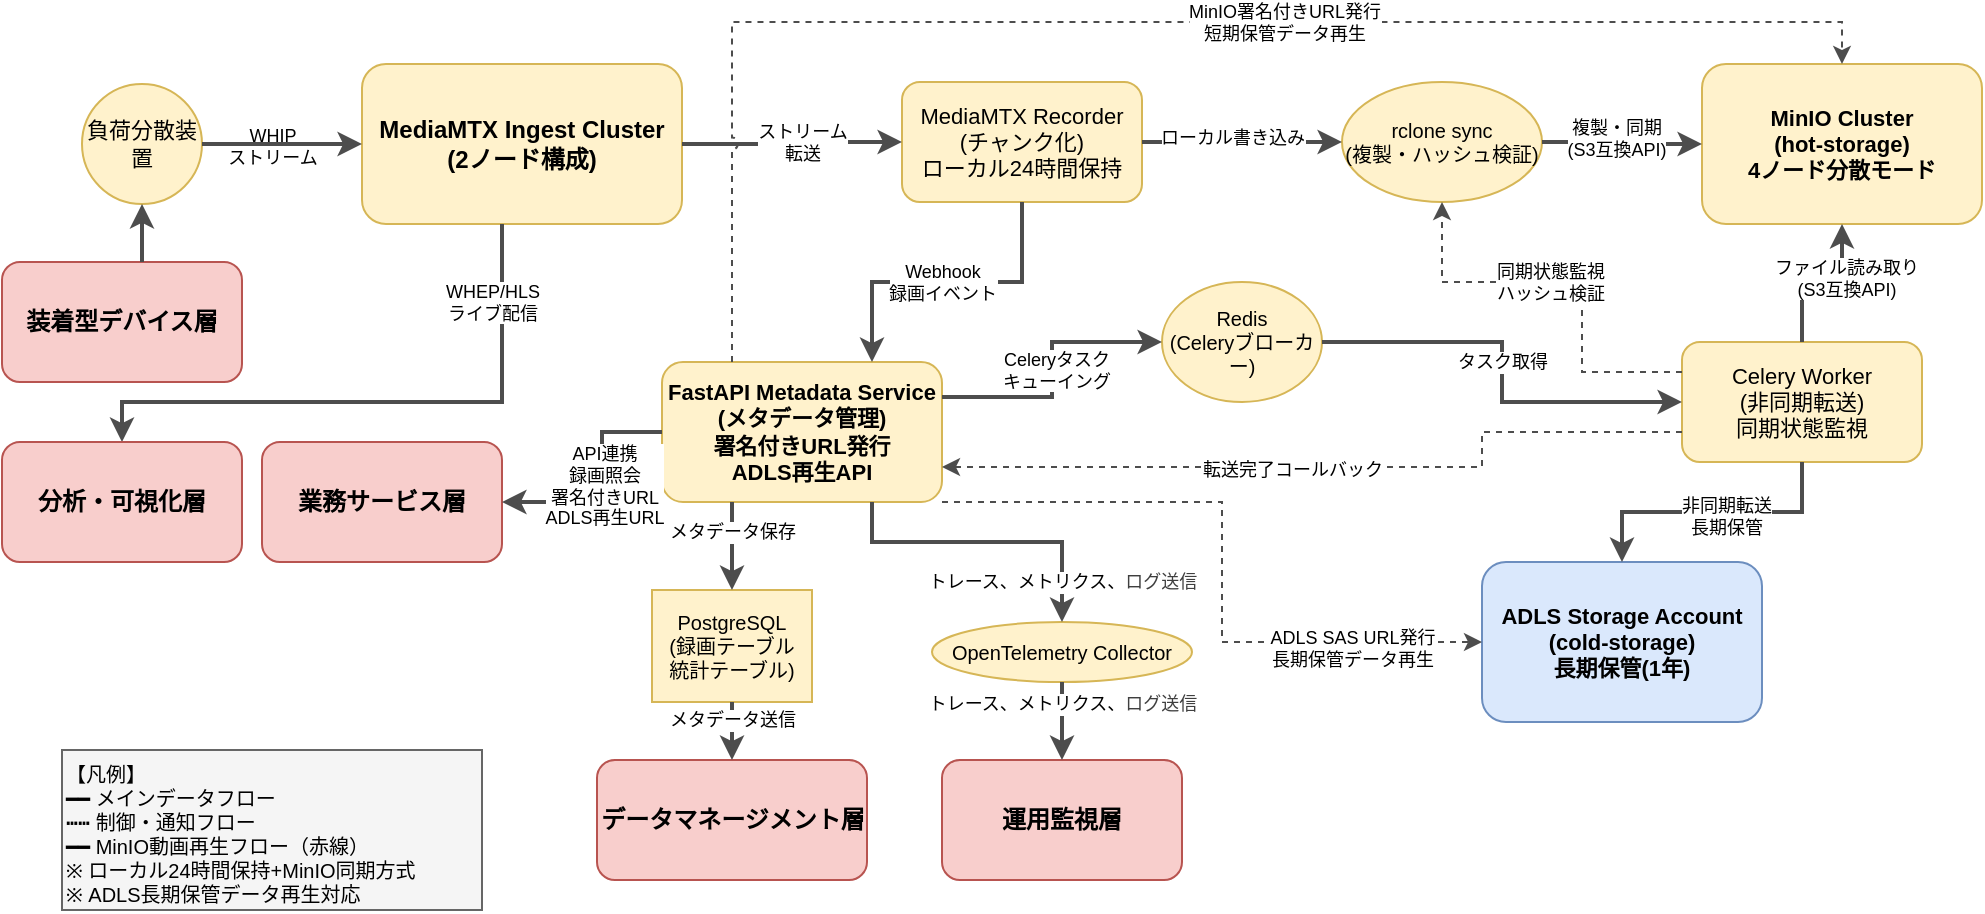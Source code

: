 <mxfile>
    <diagram name="配信・記録層システム関連図" id="streaming-recording-system">
        <mxGraphModel dx="748" dy="674" grid="1" gridSize="10" guides="1" tooltips="1" connect="1" arrows="1" fold="1" page="1" pageScale="1" pageWidth="1169" pageHeight="827" background="#ffffff" math="0" shadow="0">
            <root>
                <mxCell id="0"/>
                <mxCell id="1" parent="0"/>
                <mxCell id="thinklet-device" value="装着型デバイス層" style="rounded=1;whiteSpace=wrap;html=1;fillColor=#f8cecc;strokeColor=#b85450;fontSize=12;fontStyle=1" parent="1" vertex="1">
                    <mxGeometry x="70" y="170" width="120" height="60" as="geometry"/>
                </mxCell>
                <mxCell id="mediamtx-cluster" value="MediaMTX Ingest Cluster&#xa;(2ノード構成)" style="rounded=1;whiteSpace=wrap;html=1;fillColor=#fff2cc;strokeColor=#d6b656;fontSize=12;fontStyle=1" parent="1" vertex="1">
                    <mxGeometry x="250" y="71" width="160" height="80" as="geometry"/>
                </mxCell>
                <mxCell id="load-balancer" value="負荷分散装置" style="ellipse;whiteSpace=wrap;html=1;fillColor=#fff2cc;strokeColor=#d6b656;fontSize=11" parent="1" vertex="1">
                    <mxGeometry x="110" y="81" width="60" height="60" as="geometry"/>
                </mxCell>
                <mxCell id="mediamtx-recorder" value="MediaMTX Recorder&#xa;(チャンク化)&#xa;ローカル24時間保持" style="rounded=1;whiteSpace=wrap;html=1;fillColor=#fff2cc;strokeColor=#d6b656;fontSize=11" parent="1" vertex="1">
                    <mxGeometry x="520" y="80" width="120" height="60" as="geometry"/>
                </mxCell>
                <mxCell id="rclone-sync" value="rclone sync&#xa;(複製・ハッシュ検証)" style="ellipse;whiteSpace=wrap;html=1;fillColor=#fff2cc;strokeColor=#d6b656;fontSize=10" parent="1" vertex="1">
                    <mxGeometry x="740" y="80" width="100" height="60" as="geometry"/>
                </mxCell>
                <mxCell id="minio-cluster" value="MinIO Cluster&#xa;(hot-storage)&#xa;4ノード分散モード" style="rounded=1;whiteSpace=wrap;html=1;fillColor=#fff2cc;strokeColor=#d6b656;fontSize=11;fontStyle=1" parent="1" vertex="1">
                    <mxGeometry x="920" y="71" width="140" height="80" as="geometry"/>
                </mxCell>
                <mxCell id="fastapi-service" value="FastAPI Metadata Service&#xa;(メタデータ管理)&#xa;署名付きURL発行&#xa;ADLS再生API" style="rounded=1;whiteSpace=wrap;html=1;fillColor=#fff2cc;strokeColor=#d6b656;fontSize=11;fontStyle=1" parent="1" vertex="1">
                    <mxGeometry x="400" y="220" width="140" height="70" as="geometry"/>
                </mxCell>
                <mxCell id="postgresql" value="PostgreSQL&#xa;(録画テーブル&#xa;統計テーブル)" style="cylinder3;whiteSpace=wrap;html=1;boundedLbl=1;backgroundOutline=1;size=15;fillColor=#fff2cc;strokeColor=#d6b656;fontSize=10" parent="1" vertex="1">
                    <mxGeometry x="395" y="334" width="80" height="56" as="geometry"/>
                </mxCell>
                <mxCell id="celery-worker" value="Celery Worker&lt;div&gt;(非同期転送)&lt;/div&gt;&lt;div&gt;同期状態監視&lt;/div&gt;" style="rounded=1;whiteSpace=wrap;html=1;fillColor=#fff2cc;strokeColor=#d6b656;fontSize=11" parent="1" vertex="1">
                    <mxGeometry x="910" y="210" width="120" height="60" as="geometry"/>
                </mxCell>
                <mxCell id="redis-broker" value="Redis&lt;div&gt;(Celeryブローカー)&lt;/div&gt;" style="ellipse;whiteSpace=wrap;html=1;fillColor=#fff2cc;strokeColor=#d6b656;fontSize=10" parent="1" vertex="1">
                    <mxGeometry x="650" y="180" width="80" height="60" as="geometry"/>
                </mxCell>
                <mxCell id="adls-storage" value="ADLS Storage Account&#xa;(cold-storage)&#xa;長期保管(1年)" style="rounded=1;whiteSpace=wrap;html=1;fillColor=#dae8fc;strokeColor=#6c8ebf;fontSize=11;fontStyle=1" parent="1" vertex="1">
                    <mxGeometry x="810" y="320" width="140" height="80" as="geometry"/>
                </mxCell>
                <mxCell id="opentelemetry" value="OpenTelemetry Collector" style="ellipse;whiteSpace=wrap;html=1;fillColor=#fff2cc;strokeColor=#d6b656;fontSize=10" parent="1" vertex="1">
                    <mxGeometry x="535" y="350" width="130" height="30" as="geometry"/>
                </mxCell>
                <mxCell id="business-service" value="業務サービス層" style="rounded=1;whiteSpace=wrap;html=1;fillColor=#f8cecc;strokeColor=#b85450;fontSize=12;fontStyle=1" parent="1" vertex="1">
                    <mxGeometry x="200" y="260" width="120" height="60" as="geometry"/>
                </mxCell>
                <mxCell id="edge1" style="edgeStyle=elbowEdgeStyle;rounded=0;orthogonalLoop=1;jettySize=auto;html=1;strokeWidth=2;strokeColor=#4D4D4D;entryX=0.5;entryY=1;entryDx=0;entryDy=0;" parent="1" source="thinklet-device" target="load-balancer" edge="1">
                    <mxGeometry relative="1" as="geometry"/>
                </mxCell>
                <mxCell id="edge1-label" value="WHIP&#xa;ストリーム" style="edgeLabel;html=1;align=center;verticalAlign=middle;resizable=0;points=[];fontSize=9;" parent="edge1" vertex="1" connectable="0">
                    <mxGeometry x="-0.2" y="-1" relative="1" as="geometry">
                        <mxPoint x="64" y="-47" as="offset"/>
                    </mxGeometry>
                </mxCell>
                <mxCell id="edge2" style="edgeStyle=orthogonalEdgeStyle;rounded=0;orthogonalLoop=1;jettySize=auto;html=1;strokeWidth=2;strokeColor=#4D4D4D;" parent="1" source="load-balancer" target="mediamtx-cluster" edge="1">
                    <mxGeometry relative="1" as="geometry"/>
                </mxCell>
                <mxCell id="edge3" style="edgeStyle=orthogonalEdgeStyle;rounded=0;orthogonalLoop=1;jettySize=auto;html=1;strokeWidth=2;strokeColor=#4D4D4D;" parent="1" source="mediamtx-cluster" target="mediamtx-recorder" edge="1">
                    <mxGeometry relative="1" as="geometry"/>
                </mxCell>
                <mxCell id="edge3-label" value="ストリーム&#xa;転送" style="edgeLabel;html=1;align=center;verticalAlign=middle;resizable=0;points=[];fontSize=9;" parent="edge3" vertex="1" connectable="0">
                    <mxGeometry x="-0.1" y="2" relative="1" as="geometry">
                        <mxPoint x="10" y="1" as="offset"/>
                    </mxGeometry>
                </mxCell>
                <mxCell id="edge4" style="edgeStyle=orthogonalEdgeStyle;rounded=0;orthogonalLoop=1;jettySize=auto;html=1;strokeWidth=2;strokeColor=#4D4D4D;" parent="1" source="mediamtx-recorder" target="rclone-sync" edge="1">
                    <mxGeometry relative="1" as="geometry"/>
                </mxCell>
                <mxCell id="edge4-label" value="ローカル書き込み" style="edgeLabel;html=1;align=center;verticalAlign=middle;resizable=0;points=[];fontSize=9;" parent="edge4" vertex="1" connectable="0">
                    <mxGeometry x="-0.1" y="2" relative="1" as="geometry">
                        <mxPoint as="offset"/>
                    </mxGeometry>
                </mxCell>
                <mxCell id="edge4-2" style="edgeStyle=orthogonalEdgeStyle;rounded=0;orthogonalLoop=1;jettySize=auto;html=1;strokeWidth=2;strokeColor=#4D4D4D;" edge="1" parent="1" source="rclone-sync" target="minio-cluster">
                    <mxGeometry relative="1" as="geometry"/>
                </mxCell>
                <mxCell id="edge4-2-label" value="複製・同期&#xa;(S3互換API)" style="edgeLabel;html=1;align=center;verticalAlign=middle;resizable=0;points=[];fontSize=9;" connectable="0" vertex="1" parent="edge4-2">
                    <mxGeometry x="-0.1" y="2" relative="1" as="geometry">
                        <mxPoint as="offset"/>
                    </mxGeometry>
                </mxCell>
                <mxCell id="edge5" style="edgeStyle=orthogonalEdgeStyle;rounded=0;orthogonalLoop=1;jettySize=auto;html=1;strokeWidth=2;strokeColor=#4D4D4D;jumpStyle=line;jumpSize=10;entryX=0.75;entryY=0;entryDx=0;entryDy=0;" parent="1" source="mediamtx-recorder" target="fastapi-service" edge="1">
                    <mxGeometry relative="1" as="geometry">
                        <Array as="points"/>
                    </mxGeometry>
                </mxCell>
                <mxCell id="edge5-label" value="Webhook&#xa;録画イベント" style="edgeLabel;html=1;align=center;verticalAlign=middle;resizable=0;points=[];fontSize=9;" parent="edge5" vertex="1" connectable="0">
                    <mxGeometry x="0.1" y="1" relative="1" as="geometry">
                        <mxPoint x="5" y="-1" as="offset"/>
                    </mxGeometry>
                </mxCell>
                <mxCell id="edge6" style="edgeStyle=elbowEdgeStyle;rounded=0;orthogonalLoop=1;jettySize=auto;html=1;strokeWidth=2;strokeColor=#4D4D4D;exitX=0.25;exitY=1;exitDx=0;exitDy=0;entryX=0.5;entryY=0;entryDx=0;entryDy=0;elbow=vertical;" parent="1" source="fastapi-service" target="postgresql" edge="1">
                    <mxGeometry relative="1" as="geometry"/>
                </mxCell>
                <mxCell id="edge6-label" value="メタデータ保存" style="edgeLabel;html=1;align=center;verticalAlign=middle;resizable=0;points=[];fontSize=9;" parent="edge6" vertex="1" connectable="0">
                    <mxGeometry x="0.2" y="1" relative="1" as="geometry">
                        <mxPoint x="-1" y="-12" as="offset"/>
                    </mxGeometry>
                </mxCell>
                <mxCell id="edge15" style="edgeStyle=elbowEdgeStyle;rounded=0;orthogonalLoop=1;jettySize=auto;html=1;strokeWidth=2;strokeColor=#4D4D4D;entryX=0;entryY=0.5;entryDx=0;entryDy=0;exitX=1;exitY=0.25;exitDx=0;exitDy=0;" parent="1" source="fastapi-service" target="redis-broker" edge="1">
                    <mxGeometry relative="1" as="geometry"/>
                </mxCell>
                <mxCell id="edge15-label" value="Celeryタスク&#xa;キューイング" style="edgeLabel;html=1;align=center;verticalAlign=middle;resizable=0;points=[];fontSize=9;" parent="edge15" connectable="0" vertex="1">
                    <mxGeometry x="0.1" y="1" relative="1" as="geometry">
                        <mxPoint x="3" y="7" as="offset"/>
                    </mxGeometry>
                </mxCell>
                <mxCell id="edge16" style="edgeStyle=elbowEdgeStyle;rounded=0;orthogonalLoop=1;jettySize=auto;html=1;strokeWidth=2;strokeColor=#4D4D4D;entryX=0;entryY=0.5;entryDx=0;entryDy=0;" parent="1" source="redis-broker" target="celery-worker" edge="1">
                    <mxGeometry relative="1" as="geometry"/>
                </mxCell>
                <mxCell id="edge16-label" value="タスク取得" style="edgeLabel;html=1;align=center;verticalAlign=middle;resizable=0;points=[];fontSize=9;" parent="edge16" connectable="0" vertex="1">
                    <mxGeometry x="-0.1" y="2" relative="1" as="geometry">
                        <mxPoint x="-2" y="5" as="offset"/>
                    </mxGeometry>
                </mxCell>
                <mxCell id="edge7" style="edgeStyle=elbowEdgeStyle;rounded=0;orthogonalLoop=1;jettySize=auto;html=1;strokeWidth=2;strokeColor=#4D4D4D;entryX=0.5;entryY=1;entryDx=0;entryDy=0;exitX=0.5;exitY=0;exitDx=0;exitDy=0;elbow=vertical;" parent="1" source="celery-worker" target="minio-cluster" edge="1">
                    <mxGeometry relative="1" as="geometry"/>
                </mxCell>
                <mxCell id="edge7-label" value="ファイル読み取り&#xa;(S3互換API)" style="edgeLabel;html=1;align=center;verticalAlign=middle;resizable=0;points=[];fontSize=9;" parent="edge7" vertex="1" connectable="0">
                    <mxGeometry x="0.1" y="1" relative="1" as="geometry">
                        <mxPoint x="8" y="-2" as="offset"/>
                    </mxGeometry>
                </mxCell>
                <mxCell id="edge7-2" style="edgeStyle=orthogonalEdgeStyle;rounded=0;orthogonalLoop=1;jettySize=auto;html=1;strokeWidth=1;strokeColor=#4D4D4D;dashed=1;entryX=0.5;entryY=1;entryDx=0;entryDy=0;exitX=0;exitY=0.25;exitDx=0;exitDy=0;elbow=vertical;" edge="1" parent="1" source="celery-worker" target="rclone-sync">
                    <mxGeometry relative="1" as="geometry">
                        <Array as="points">
                            <mxPoint x="860" y="225"/>
                            <mxPoint x="860" y="180"/>
                            <mxPoint x="790" y="180"/>
                        </Array>
                    </mxGeometry>
                </mxCell>
                <mxCell id="edge7-2-label" value="同期状態監視&#xa;ハッシュ検証" style="edgeLabel;html=1;align=center;verticalAlign=middle;resizable=0;points=[];fontSize=9;" connectable="0" vertex="1" parent="edge7-2">
                    <mxGeometry x="0.1" y="1" relative="1" as="geometry">
                        <mxPoint x="2" y="-1" as="offset"/>
                    </mxGeometry>
                </mxCell>
                <mxCell id="edge8" style="edgeStyle=orthogonalEdgeStyle;rounded=0;orthogonalLoop=1;jettySize=auto;html=1;strokeWidth=2;strokeColor=#4D4D4D;" parent="1" source="celery-worker" target="adls-storage" edge="1">
                    <mxGeometry relative="1" as="geometry"/>
                </mxCell>
                <mxCell id="edge8-label" value="非同期転送&#xa;長期保管" style="edgeLabel;html=1;align=center;verticalAlign=middle;resizable=0;points=[];fontSize=9;" parent="edge8" vertex="1" connectable="0">
                    <mxGeometry x="-0.1" y="2" relative="1" as="geometry">
                        <mxPoint as="offset"/>
                    </mxGeometry>
                </mxCell>
                <mxCell id="edge8-2" style="edgeStyle=elbowEdgeStyle;rounded=0;orthogonalLoop=1;jettySize=auto;html=1;strokeWidth=1;strokeColor=#4D4D4D;dashed=1;entryX=0;entryY=0.5;entryDx=0;entryDy=0;exitX=1;exitY=1;exitDx=0;exitDy=0;" edge="1" parent="1" source="fastapi-service" target="adls-storage">
                    <mxGeometry relative="1" as="geometry">
                        <Array as="points">
                            <mxPoint x="680" y="320"/>
                        </Array>
                    </mxGeometry>
                </mxCell>
                <mxCell id="edge8-2-label" value="ADLS SAS URL発行&#xa;長期保管データ再生" style="edgeLabel;html=1;align=center;verticalAlign=middle;resizable=0;points=[];fontSize=9;" connectable="0" vertex="1" parent="edge8-2">
                    <mxGeometry x="0.1" y="1" relative="1" as="geometry">
                        <mxPoint x="64" y="26" as="offset"/>
                    </mxGeometry>
                </mxCell>
                <mxCell id="edge8-3" style="edgeStyle=orthogonalEdgeStyle;rounded=0;orthogonalLoop=1;jettySize=auto;html=1;strokeWidth=1;strokeColor=#4D4D4D;dashed=1;entryX=0.5;entryY=0;entryDx=0;entryDy=0;exitX=0.25;exitY=0;exitDx=0;exitDy=0;jumpStyle=arc;" edge="1" parent="1" source="fastapi-service" target="minio-cluster">
                    <mxGeometry relative="1" as="geometry">
                        <Array as="points">
                            <mxPoint x="435" y="50"/>
                            <mxPoint x="990" y="50"/>
                        </Array>
                    </mxGeometry>
                </mxCell>
                <mxCell id="edge8-3-label" value="MinIO署名付きURL発行&#xa;短期保管データ再生" style="edgeLabel;html=1;align=center;verticalAlign=middle;resizable=0;points=[];fontSize=9;" connectable="0" vertex="1" parent="edge8-3">
                    <mxGeometry x="0.1" y="1" relative="1" as="geometry">
                        <mxPoint x="35" y="1" as="offset"/>
                    </mxGeometry>
                </mxCell>
                <mxCell id="edge9" style="edgeStyle=orthogonalEdgeStyle;rounded=0;orthogonalLoop=1;jettySize=auto;html=1;strokeWidth=1;strokeColor=#4D4D4D;dashed=1;jumpStyle=line;jumpSize=10;entryX=1;entryY=0.75;entryDx=0;entryDy=0;exitX=0;exitY=0.75;exitDx=0;exitDy=0;" parent="1" source="celery-worker" target="fastapi-service" edge="1">
                    <mxGeometry relative="1" as="geometry">
                        <Array as="points">
                            <mxPoint x="810" y="255"/>
                            <mxPoint x="810" y="273"/>
                        </Array>
                    </mxGeometry>
                </mxCell>
                <mxCell id="edge9-label" value="転送完了コールバック" style="edgeLabel;html=1;align=center;verticalAlign=middle;resizable=0;points=[];fontSize=9;" parent="edge9" vertex="1" connectable="0">
                    <mxGeometry x="0.1" y="1" relative="1" as="geometry">
                        <mxPoint as="offset"/>
                    </mxGeometry>
                </mxCell>
                <mxCell id="edge12" style="edgeStyle=orthogonalEdgeStyle;rounded=0;orthogonalLoop=1;jettySize=auto;html=1;strokeWidth=2;strokeColor=#4D4D4D;exitX=0;exitY=0.5;exitDx=0;exitDy=0;entryX=1;entryY=0.5;entryDx=0;entryDy=0;" parent="1" source="fastapi-service" target="business-service" edge="1">
                    <mxGeometry relative="1" as="geometry">
                        <Array as="points">
                            <mxPoint x="370" y="255"/>
                            <mxPoint x="370" y="290"/>
                        </Array>
                    </mxGeometry>
                </mxCell>
                <mxCell id="edge12-label" value="API連携&#xa;録画照会&#xa;署名付きURL&#xa;ADLS再生URL" style="edgeLabel;html=1;align=center;verticalAlign=middle;resizable=0;points=[];fontSize=9;" parent="edge12" vertex="1" connectable="0">
                    <mxGeometry x="0.1" y="1" relative="1" as="geometry">
                        <mxPoint y="-7" as="offset"/>
                    </mxGeometry>
                </mxCell>
                <mxCell id="edge13" style="edgeStyle=orthogonalEdgeStyle;rounded=0;orthogonalLoop=1;jettySize=auto;html=1;strokeWidth=2;strokeColor=#4D4D4D;jumpStyle=line;jumpSize=10;entryX=0.5;entryY=0;entryDx=0;entryDy=0;" parent="1" source="mediamtx-cluster" target="8" edge="1">
                    <mxGeometry relative="1" as="geometry">
                        <Array as="points">
                            <mxPoint x="320" y="240"/>
                            <mxPoint x="130" y="240"/>
                        </Array>
                        <mxPoint x="130" y="280" as="targetPoint"/>
                    </mxGeometry>
                </mxCell>
                <mxCell id="edge13-label" value="WHEP/HLS&#xa;ライブ配信" style="edgeLabel;html=1;align=center;verticalAlign=middle;resizable=0;points=[];fontSize=9;" parent="edge13" vertex="1" connectable="0">
                    <mxGeometry x="0.1" y="1" relative="1" as="geometry">
                        <mxPoint x="70" y="-51" as="offset"/>
                    </mxGeometry>
                </mxCell>
                <mxCell id="legend" value="【凡例】&lt;br&gt;━━ メインデータフロー&lt;br&gt;┅┅ 制御・通知フロー&lt;br&gt;━━ MinIO動画再生フロー（赤線）&lt;br&gt;※ ローカル24時間保持+MinIO同期方式&lt;br&gt;※ ADLS長期保管データ再生対応" style="rounded=0;whiteSpace=wrap;html=1;fillColor=#f5f5f5;strokeColor=#666666;fontSize=10;align=left;verticalAlign=top;" parent="1" vertex="1">
                    <mxGeometry x="100" y="414" width="210" height="80" as="geometry"/>
                </mxCell>
                <mxCell id="2" value="運用監視層" style="rounded=1;whiteSpace=wrap;html=1;fillColor=#f8cecc;strokeColor=#b85450;fontSize=12;fontStyle=1" parent="1" vertex="1">
                    <mxGeometry x="540" y="419" width="120" height="60" as="geometry"/>
                </mxCell>
                <mxCell id="4" style="edgeStyle=elbowEdgeStyle;rounded=0;orthogonalLoop=1;jettySize=auto;html=1;strokeWidth=2;strokeColor=#4D4D4D;exitX=0.75;exitY=1;exitDx=0;exitDy=0;entryX=0.5;entryY=0;entryDx=0;entryDy=0;elbow=vertical;" parent="1" source="fastapi-service" target="opentelemetry" edge="1">
                    <mxGeometry relative="1" as="geometry">
                        <mxPoint x="445" y="300" as="sourcePoint"/>
                        <mxPoint x="430" y="350" as="targetPoint"/>
                        <Array as="points">
                            <mxPoint x="560" y="310"/>
                        </Array>
                    </mxGeometry>
                </mxCell>
                <mxCell id="5" value="トレース、メトリクス、&lt;span style=&quot;color: rgb(63, 63, 63); background-color: light-dark(#ffffff, var(--ge-dark-color, #121212));&quot;&gt;ログ送信&lt;/span&gt;" style="edgeLabel;html=1;align=center;verticalAlign=middle;resizable=0;points=[];fontSize=9;" parent="4" vertex="1" connectable="0">
                    <mxGeometry x="0.2" y="1" relative="1" as="geometry">
                        <mxPoint x="22" y="21" as="offset"/>
                    </mxGeometry>
                </mxCell>
                <mxCell id="6" style="edgeStyle=elbowEdgeStyle;rounded=0;orthogonalLoop=1;jettySize=auto;html=1;strokeWidth=2;strokeColor=#4D4D4D;exitX=0.5;exitY=1;exitDx=0;exitDy=0;entryX=0.5;entryY=0;entryDx=0;entryDy=0;elbow=vertical;" parent="1" source="opentelemetry" target="2" edge="1">
                    <mxGeometry relative="1" as="geometry">
                        <mxPoint x="515" y="300" as="sourcePoint"/>
                        <mxPoint x="540" y="370" as="targetPoint"/>
                    </mxGeometry>
                </mxCell>
                <mxCell id="7" value="トレース、メトリクス、&lt;span style=&quot;color: rgb(63, 63, 63); background-color: light-dark(#ffffff, var(--ge-dark-color, #121212));&quot;&gt;ログ送信&lt;/span&gt;" style="edgeLabel;html=1;align=center;verticalAlign=middle;resizable=0;points=[];fontSize=9;" parent="6" vertex="1" connectable="0">
                    <mxGeometry x="0.2" y="1" relative="1" as="geometry">
                        <mxPoint x="-1" y="-13" as="offset"/>
                    </mxGeometry>
                </mxCell>
                <mxCell id="8" value="分析・可視化層" style="rounded=1;whiteSpace=wrap;html=1;fillColor=#f8cecc;strokeColor=#b85450;fontSize=12;fontStyle=1" parent="1" vertex="1">
                    <mxGeometry x="70" y="260" width="120" height="60" as="geometry"/>
                </mxCell>
                <mxCell id="9" value="データマネージメント層" style="rounded=1;whiteSpace=wrap;html=1;fillColor=#f8cecc;strokeColor=#b85450;fontSize=12;fontStyle=1" parent="1" vertex="1">
                    <mxGeometry x="367.5" y="419" width="135" height="60" as="geometry"/>
                </mxCell>
                <mxCell id="10" style="edgeStyle=elbowEdgeStyle;rounded=0;orthogonalLoop=1;jettySize=auto;html=1;strokeWidth=2;strokeColor=#4D4D4D;exitX=0.5;exitY=1;exitDx=0;exitDy=0;entryX=0.5;entryY=0;entryDx=0;entryDy=0;elbow=vertical;" parent="1" source="postgresql" target="9" edge="1">
                    <mxGeometry relative="1" as="geometry">
                        <mxPoint x="610" y="390" as="sourcePoint"/>
                        <mxPoint x="610" y="424" as="targetPoint"/>
                    </mxGeometry>
                </mxCell>
                <mxCell id="11" value="メタデータ送信" style="edgeLabel;html=1;align=center;verticalAlign=middle;resizable=0;points=[];fontSize=9;" parent="10" vertex="1" connectable="0">
                    <mxGeometry x="0.2" y="1" relative="1" as="geometry">
                        <mxPoint x="-1" y="-9" as="offset"/>
                    </mxGeometry>
                </mxCell>
            </root>
        </mxGraphModel>
    </diagram>
</mxfile>
